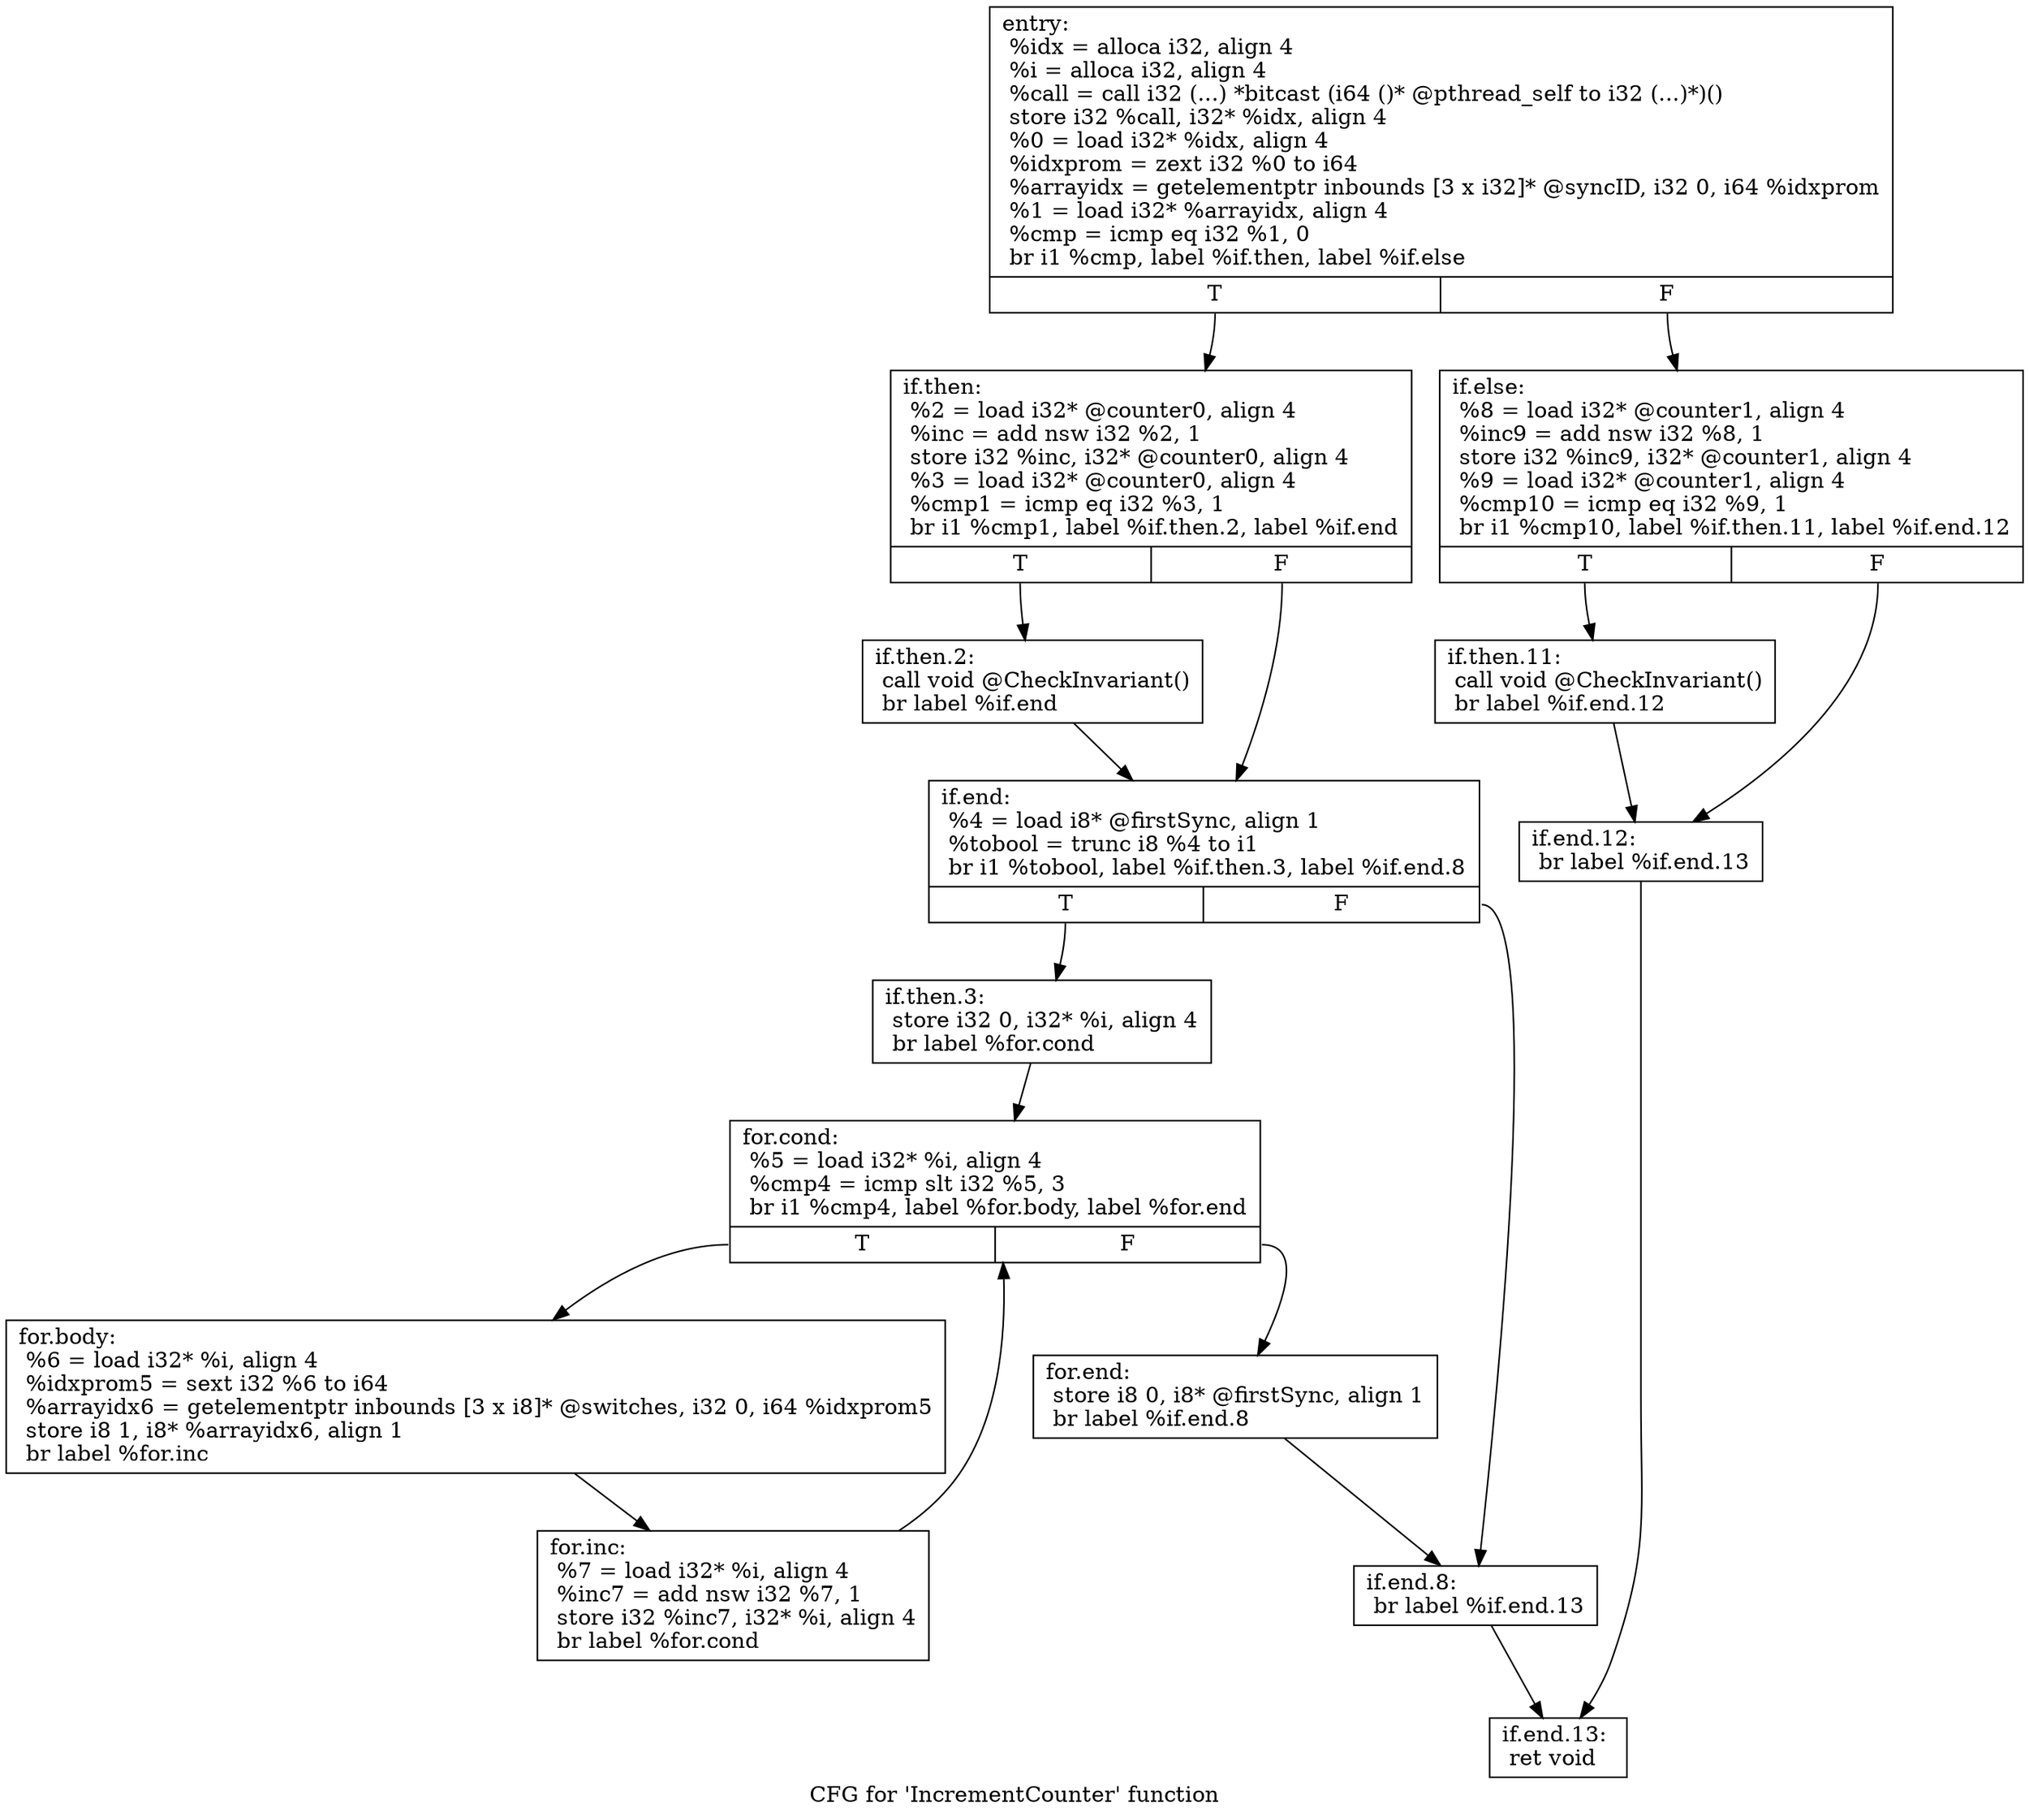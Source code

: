 digraph "CFG for 'IncrementCounter' function" {
	label="CFG for 'IncrementCounter' function";

	Node0x43ed5f0 [shape=record,label="{entry:\l  %idx = alloca i32, align 4\l  %i = alloca i32, align 4\l  %call = call i32 (...) *bitcast (i64 ()* @pthread_self to i32 (...)*)()\l  store i32 %call, i32* %idx, align 4\l  %0 = load i32* %idx, align 4\l  %idxprom = zext i32 %0 to i64\l  %arrayidx = getelementptr inbounds [3 x i32]* @syncID, i32 0, i64 %idxprom\l  %1 = load i32* %arrayidx, align 4\l  %cmp = icmp eq i32 %1, 0\l  br i1 %cmp, label %if.then, label %if.else\l|{<s0>T|<s1>F}}"];
	Node0x43ed5f0:s0 -> Node0x43ed640;
	Node0x43ed5f0:s1 -> Node0x43ed910;
	Node0x43ed640 [shape=record,label="{if.then:                                          \l  %2 = load i32* @counter0, align 4\l  %inc = add nsw i32 %2, 1\l  store i32 %inc, i32* @counter0, align 4\l  %3 = load i32* @counter0, align 4\l  %cmp1 = icmp eq i32 %3, 1\l  br i1 %cmp1, label %if.then.2, label %if.end\l|{<s0>T|<s1>F}}"];
	Node0x43ed640:s0 -> Node0x43ed690;
	Node0x43ed640:s1 -> Node0x43ed6e0;
	Node0x43ed690 [shape=record,label="{if.then.2:                                        \l  call void @CheckInvariant()\l  br label %if.end\l}"];
	Node0x43ed690 -> Node0x43ed6e0;
	Node0x43ed6e0 [shape=record,label="{if.end:                                           \l  %4 = load i8* @firstSync, align 1\l  %tobool = trunc i8 %4 to i1\l  br i1 %tobool, label %if.then.3, label %if.end.8\l|{<s0>T|<s1>F}}"];
	Node0x43ed6e0:s0 -> Node0x43ed730;
	Node0x43ed6e0:s1 -> Node0x43ed8c0;
	Node0x43ed730 [shape=record,label="{if.then.3:                                        \l  store i32 0, i32* %i, align 4\l  br label %for.cond\l}"];
	Node0x43ed730 -> Node0x43ed780;
	Node0x43ed780 [shape=record,label="{for.cond:                                         \l  %5 = load i32* %i, align 4\l  %cmp4 = icmp slt i32 %5, 3\l  br i1 %cmp4, label %for.body, label %for.end\l|{<s0>T|<s1>F}}"];
	Node0x43ed780:s0 -> Node0x43ed7d0;
	Node0x43ed780:s1 -> Node0x43ed870;
	Node0x43ed7d0 [shape=record,label="{for.body:                                         \l  %6 = load i32* %i, align 4\l  %idxprom5 = sext i32 %6 to i64\l  %arrayidx6 = getelementptr inbounds [3 x i8]* @switches, i32 0, i64 %idxprom5\l  store i8 1, i8* %arrayidx6, align 1\l  br label %for.inc\l}"];
	Node0x43ed7d0 -> Node0x43ed820;
	Node0x43ed820 [shape=record,label="{for.inc:                                          \l  %7 = load i32* %i, align 4\l  %inc7 = add nsw i32 %7, 1\l  store i32 %inc7, i32* %i, align 4\l  br label %for.cond\l}"];
	Node0x43ed820 -> Node0x43ed780;
	Node0x43ed870 [shape=record,label="{for.end:                                          \l  store i8 0, i8* @firstSync, align 1\l  br label %if.end.8\l}"];
	Node0x43ed870 -> Node0x43ed8c0;
	Node0x43ed8c0 [shape=record,label="{if.end.8:                                         \l  br label %if.end.13\l}"];
	Node0x43ed8c0 -> Node0x43eda00;
	Node0x43ed910 [shape=record,label="{if.else:                                          \l  %8 = load i32* @counter1, align 4\l  %inc9 = add nsw i32 %8, 1\l  store i32 %inc9, i32* @counter1, align 4\l  %9 = load i32* @counter1, align 4\l  %cmp10 = icmp eq i32 %9, 1\l  br i1 %cmp10, label %if.then.11, label %if.end.12\l|{<s0>T|<s1>F}}"];
	Node0x43ed910:s0 -> Node0x43ed960;
	Node0x43ed910:s1 -> Node0x43ed9b0;
	Node0x43ed960 [shape=record,label="{if.then.11:                                       \l  call void @CheckInvariant()\l  br label %if.end.12\l}"];
	Node0x43ed960 -> Node0x43ed9b0;
	Node0x43ed9b0 [shape=record,label="{if.end.12:                                        \l  br label %if.end.13\l}"];
	Node0x43ed9b0 -> Node0x43eda00;
	Node0x43eda00 [shape=record,label="{if.end.13:                                        \l  ret void\l}"];
}
